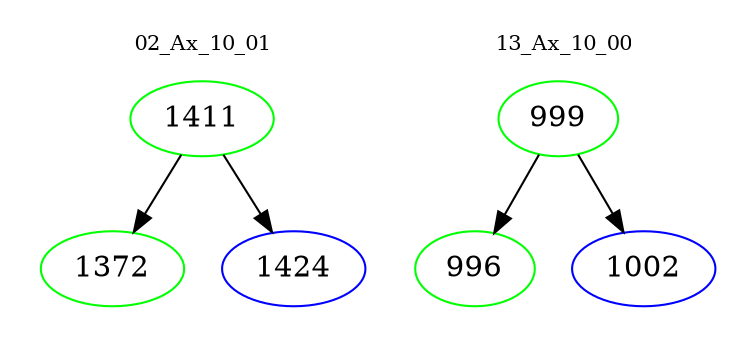 digraph{
subgraph cluster_0 {
color = white
label = "02_Ax_10_01";
fontsize=10;
T0_1411 [label="1411", color="green"]
T0_1411 -> T0_1372 [color="black"]
T0_1372 [label="1372", color="green"]
T0_1411 -> T0_1424 [color="black"]
T0_1424 [label="1424", color="blue"]
}
subgraph cluster_1 {
color = white
label = "13_Ax_10_00";
fontsize=10;
T1_999 [label="999", color="green"]
T1_999 -> T1_996 [color="black"]
T1_996 [label="996", color="green"]
T1_999 -> T1_1002 [color="black"]
T1_1002 [label="1002", color="blue"]
}
}
